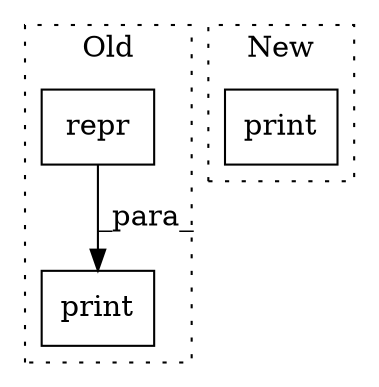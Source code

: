 digraph G {
subgraph cluster0 {
1 [label="repr" a="32" s="12002,12008" l="5,1" shape="box"];
3 [label="print" a="32" s="11996,12009" l="6,1" shape="box"];
label = "Old";
style="dotted";
}
subgraph cluster1 {
2 [label="print" a="32" s="12513,12644" l="6,2" shape="box"];
label = "New";
style="dotted";
}
1 -> 3 [label="_para_"];
}